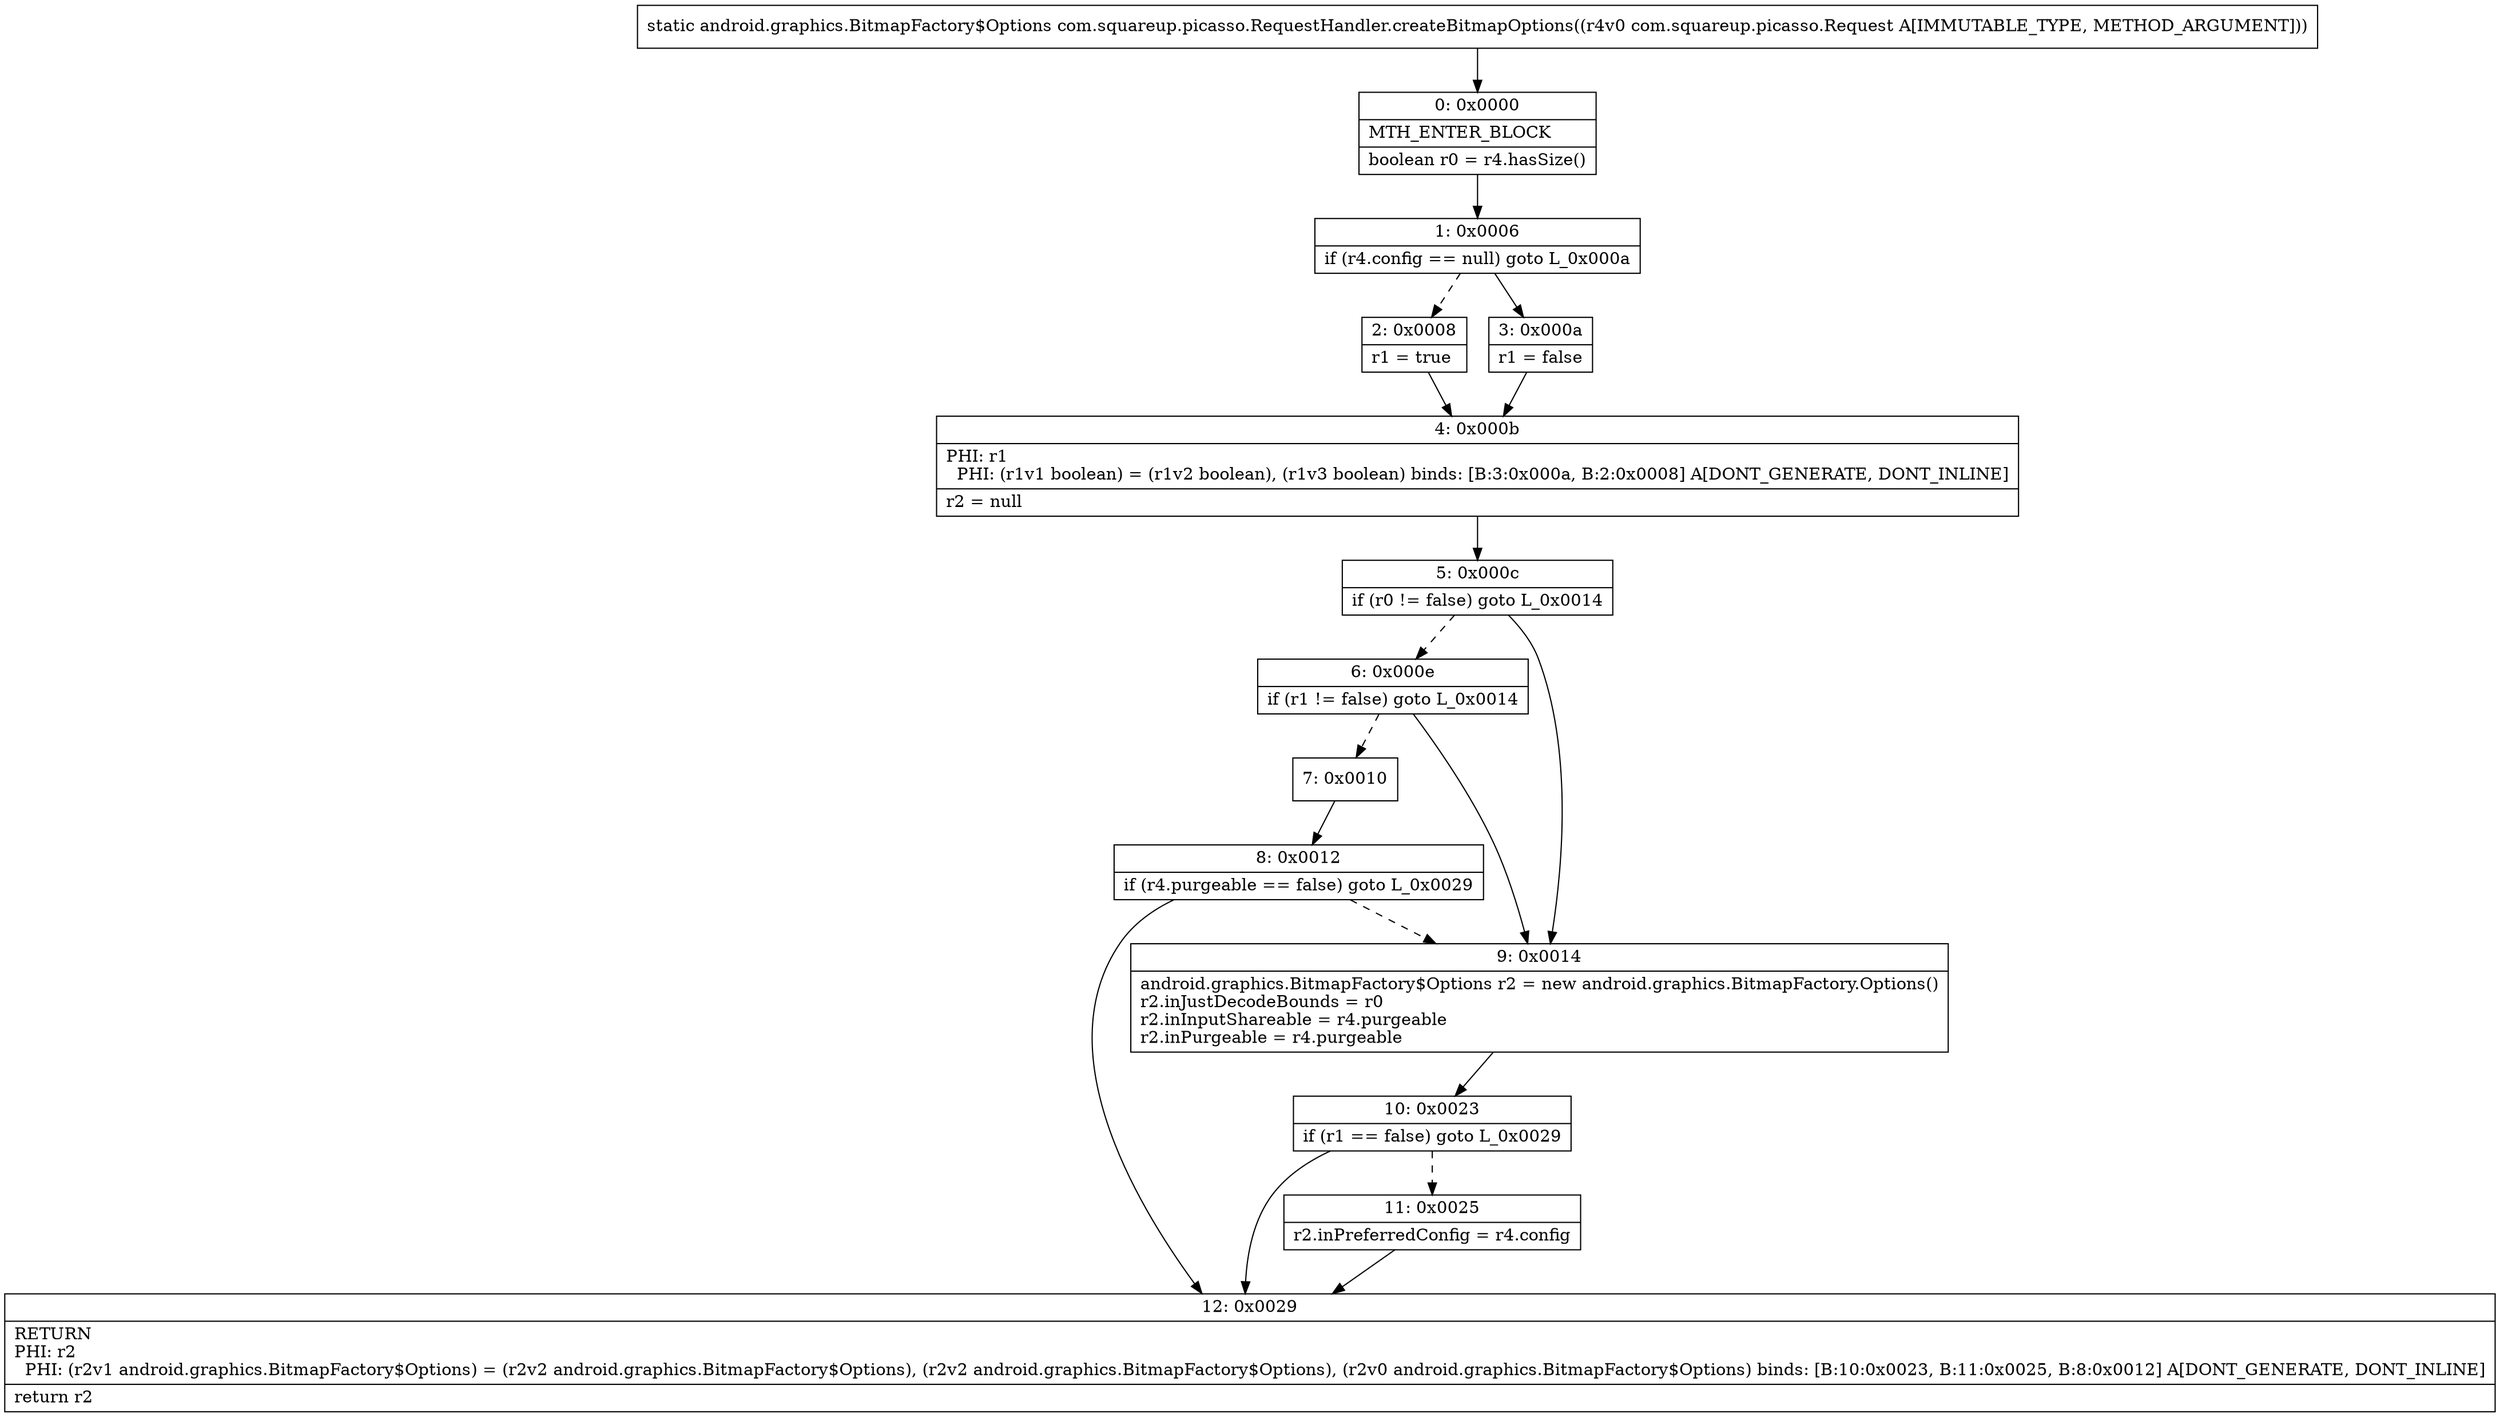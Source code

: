 digraph "CFG forcom.squareup.picasso.RequestHandler.createBitmapOptions(Lcom\/squareup\/picasso\/Request;)Landroid\/graphics\/BitmapFactory$Options;" {
Node_0 [shape=record,label="{0\:\ 0x0000|MTH_ENTER_BLOCK\l|boolean r0 = r4.hasSize()\l}"];
Node_1 [shape=record,label="{1\:\ 0x0006|if (r4.config == null) goto L_0x000a\l}"];
Node_2 [shape=record,label="{2\:\ 0x0008|r1 = true\l}"];
Node_3 [shape=record,label="{3\:\ 0x000a|r1 = false\l}"];
Node_4 [shape=record,label="{4\:\ 0x000b|PHI: r1 \l  PHI: (r1v1 boolean) = (r1v2 boolean), (r1v3 boolean) binds: [B:3:0x000a, B:2:0x0008] A[DONT_GENERATE, DONT_INLINE]\l|r2 = null\l}"];
Node_5 [shape=record,label="{5\:\ 0x000c|if (r0 != false) goto L_0x0014\l}"];
Node_6 [shape=record,label="{6\:\ 0x000e|if (r1 != false) goto L_0x0014\l}"];
Node_7 [shape=record,label="{7\:\ 0x0010}"];
Node_8 [shape=record,label="{8\:\ 0x0012|if (r4.purgeable == false) goto L_0x0029\l}"];
Node_9 [shape=record,label="{9\:\ 0x0014|android.graphics.BitmapFactory$Options r2 = new android.graphics.BitmapFactory.Options()\lr2.inJustDecodeBounds = r0\lr2.inInputShareable = r4.purgeable\lr2.inPurgeable = r4.purgeable\l}"];
Node_10 [shape=record,label="{10\:\ 0x0023|if (r1 == false) goto L_0x0029\l}"];
Node_11 [shape=record,label="{11\:\ 0x0025|r2.inPreferredConfig = r4.config\l}"];
Node_12 [shape=record,label="{12\:\ 0x0029|RETURN\lPHI: r2 \l  PHI: (r2v1 android.graphics.BitmapFactory$Options) = (r2v2 android.graphics.BitmapFactory$Options), (r2v2 android.graphics.BitmapFactory$Options), (r2v0 android.graphics.BitmapFactory$Options) binds: [B:10:0x0023, B:11:0x0025, B:8:0x0012] A[DONT_GENERATE, DONT_INLINE]\l|return r2\l}"];
MethodNode[shape=record,label="{static android.graphics.BitmapFactory$Options com.squareup.picasso.RequestHandler.createBitmapOptions((r4v0 com.squareup.picasso.Request A[IMMUTABLE_TYPE, METHOD_ARGUMENT])) }"];
MethodNode -> Node_0;
Node_0 -> Node_1;
Node_1 -> Node_2[style=dashed];
Node_1 -> Node_3;
Node_2 -> Node_4;
Node_3 -> Node_4;
Node_4 -> Node_5;
Node_5 -> Node_6[style=dashed];
Node_5 -> Node_9;
Node_6 -> Node_7[style=dashed];
Node_6 -> Node_9;
Node_7 -> Node_8;
Node_8 -> Node_9[style=dashed];
Node_8 -> Node_12;
Node_9 -> Node_10;
Node_10 -> Node_11[style=dashed];
Node_10 -> Node_12;
Node_11 -> Node_12;
}

